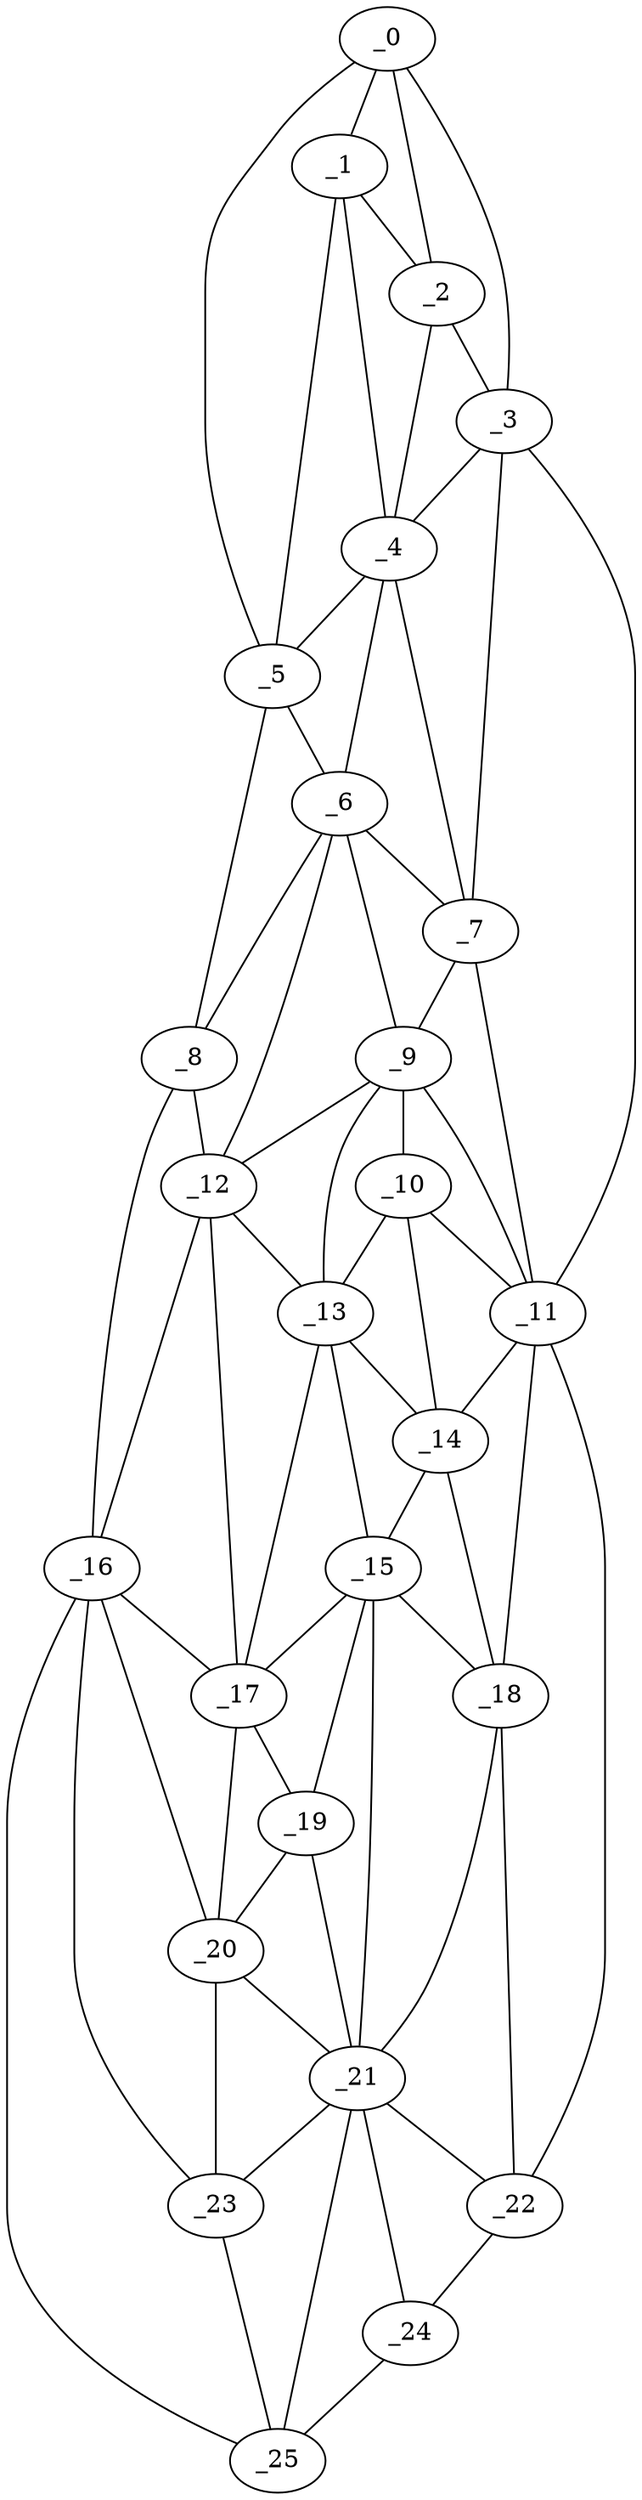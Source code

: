 graph "obj78__40.gxl" {
	_0	 [x=5,
		y=49];
	_1	 [x=14,
		y=47];
	_0 -- _1	 [valence=2];
	_2	 [x=28,
		y=58];
	_0 -- _2	 [valence=1];
	_3	 [x=30,
		y=67];
	_0 -- _3	 [valence=1];
	_5	 [x=39,
		y=41];
	_0 -- _5	 [valence=1];
	_1 -- _2	 [valence=2];
	_4	 [x=38,
		y=48];
	_1 -- _4	 [valence=2];
	_1 -- _5	 [valence=2];
	_2 -- _3	 [valence=2];
	_2 -- _4	 [valence=1];
	_3 -- _4	 [valence=2];
	_7	 [x=62,
		y=61];
	_3 -- _7	 [valence=2];
	_11	 [x=77,
		y=80];
	_3 -- _11	 [valence=1];
	_4 -- _5	 [valence=2];
	_6	 [x=62,
		y=49];
	_4 -- _6	 [valence=1];
	_4 -- _7	 [valence=2];
	_5 -- _6	 [valence=2];
	_8	 [x=67,
		y=38];
	_5 -- _8	 [valence=1];
	_6 -- _7	 [valence=2];
	_6 -- _8	 [valence=2];
	_9	 [x=72,
		y=66];
	_6 -- _9	 [valence=2];
	_12	 [x=79,
		y=42];
	_6 -- _12	 [valence=1];
	_7 -- _9	 [valence=2];
	_7 -- _11	 [valence=1];
	_8 -- _12	 [valence=2];
	_16	 [x=90,
		y=36];
	_8 -- _16	 [valence=1];
	_10	 [x=77,
		y=72];
	_9 -- _10	 [valence=2];
	_9 -- _11	 [valence=2];
	_9 -- _12	 [valence=2];
	_13	 [x=81,
		y=66];
	_9 -- _13	 [valence=2];
	_10 -- _11	 [valence=2];
	_10 -- _13	 [valence=2];
	_14	 [x=84,
		y=71];
	_10 -- _14	 [valence=2];
	_11 -- _14	 [valence=2];
	_18	 [x=99,
		y=80];
	_11 -- _18	 [valence=1];
	_22	 [x=113,
		y=88];
	_11 -- _22	 [valence=1];
	_12 -- _13	 [valence=1];
	_12 -- _16	 [valence=2];
	_17	 [x=97,
		y=48];
	_12 -- _17	 [valence=2];
	_13 -- _14	 [valence=2];
	_15	 [x=89,
		y=70];
	_13 -- _15	 [valence=1];
	_13 -- _17	 [valence=2];
	_14 -- _15	 [valence=1];
	_14 -- _18	 [valence=2];
	_15 -- _17	 [valence=2];
	_15 -- _18	 [valence=2];
	_19	 [x=103,
		y=53];
	_15 -- _19	 [valence=1];
	_21	 [x=112,
		y=74];
	_15 -- _21	 [valence=1];
	_16 -- _17	 [valence=1];
	_20	 [x=111,
		y=56];
	_16 -- _20	 [valence=2];
	_23	 [x=114,
		y=58];
	_16 -- _23	 [valence=1];
	_25	 [x=126,
		y=67];
	_16 -- _25	 [valence=1];
	_17 -- _19	 [valence=1];
	_17 -- _20	 [valence=2];
	_18 -- _21	 [valence=2];
	_18 -- _22	 [valence=2];
	_19 -- _20	 [valence=2];
	_19 -- _21	 [valence=2];
	_20 -- _21	 [valence=1];
	_20 -- _23	 [valence=2];
	_21 -- _22	 [valence=1];
	_21 -- _23	 [valence=2];
	_24	 [x=124,
		y=89];
	_21 -- _24	 [valence=1];
	_21 -- _25	 [valence=2];
	_22 -- _24	 [valence=1];
	_23 -- _25	 [valence=1];
	_24 -- _25	 [valence=1];
}
